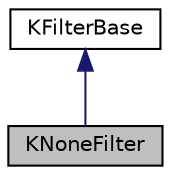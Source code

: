 digraph "KNoneFilter"
{
  edge [fontname="Helvetica",fontsize="10",labelfontname="Helvetica",labelfontsize="10"];
  node [fontname="Helvetica",fontsize="10",shape=record];
  Node0 [label="KNoneFilter",height=0.2,width=0.4,color="black", fillcolor="grey75", style="filled", fontcolor="black"];
  Node1 -> Node0 [dir="back",color="midnightblue",fontsize="10",style="solid",fontname="Helvetica"];
  Node1 [label="KFilterBase",height=0.2,width=0.4,color="black", fillcolor="white", style="filled",URL="$classKFilterBase.html",tooltip="This is the base class for compression filters such as gzip and bzip2. "];
}

